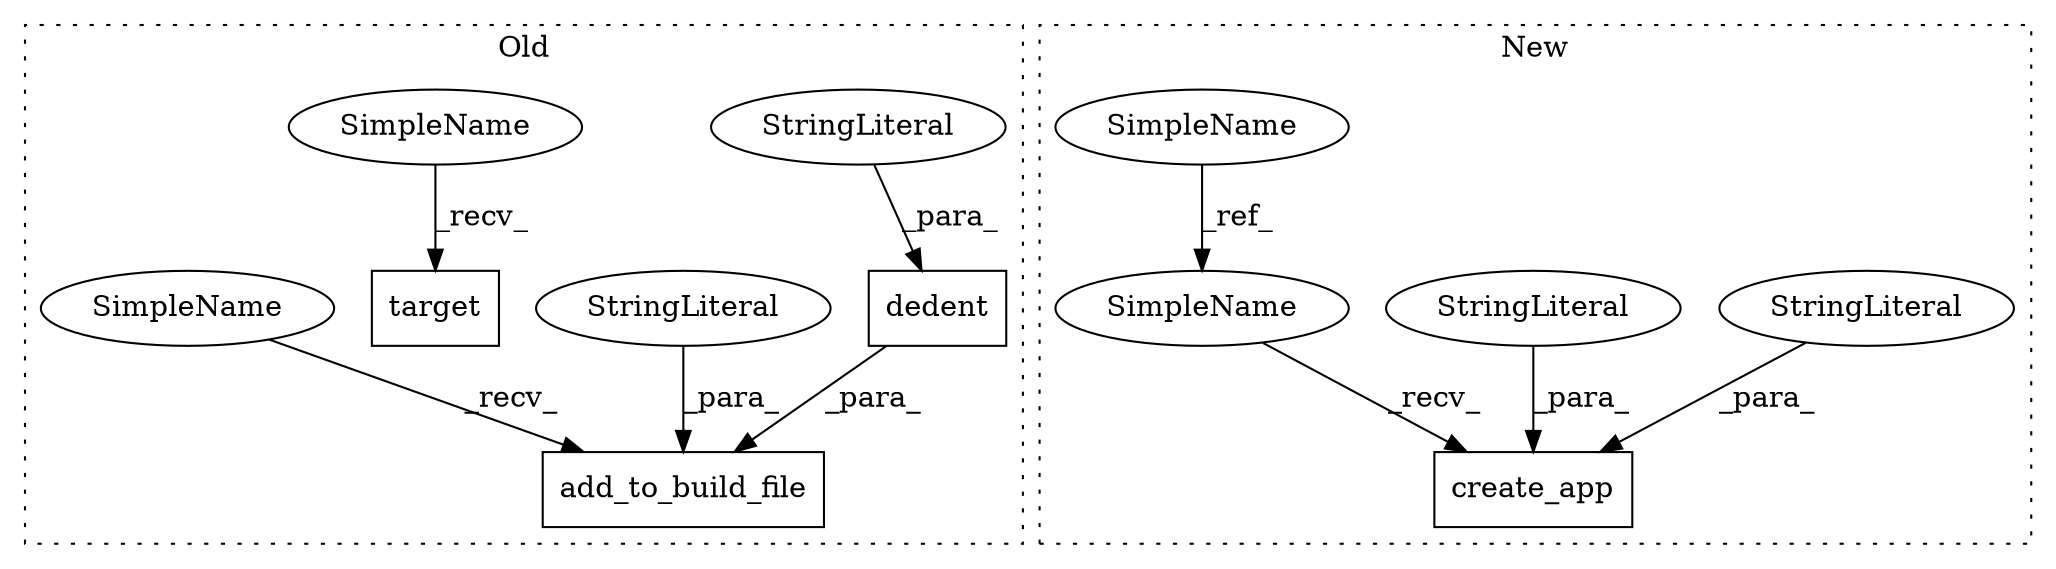 digraph G {
subgraph cluster0 {
1 [label="target" a="32" s="5953,6004" l="7,1" shape="box"];
6 [label="add_to_build_file" a="32" s="5479,5699" l="18,1" shape="box"];
7 [label="dedent" a="32" s="5538,5698" l="7,1" shape="box"];
8 [label="StringLiteral" a="45" s="5545" l="153" shape="ellipse"];
9 [label="StringLiteral" a="45" s="5497" l="40" shape="ellipse"];
11 [label="SimpleName" a="42" s="5948" l="4" shape="ellipse"];
12 [label="SimpleName" a="42" s="5474" l="4" shape="ellipse"];
label = "Old";
style="dotted";
}
subgraph cluster1 {
2 [label="create_app" a="32" s="4385,4443" l="11,1" shape="box"];
3 [label="StringLiteral" a="45" s="4396" l="34" shape="ellipse"];
4 [label="StringLiteral" a="45" s="4431" l="5" shape="ellipse"];
5 [label="SimpleName" a="42" s="4284" l="4" shape="ellipse"];
10 [label="SimpleName" a="42" s="4380" l="4" shape="ellipse"];
label = "New";
style="dotted";
}
3 -> 2 [label="_para_"];
4 -> 2 [label="_para_"];
5 -> 10 [label="_ref_"];
7 -> 6 [label="_para_"];
8 -> 7 [label="_para_"];
9 -> 6 [label="_para_"];
10 -> 2 [label="_recv_"];
11 -> 1 [label="_recv_"];
12 -> 6 [label="_recv_"];
}